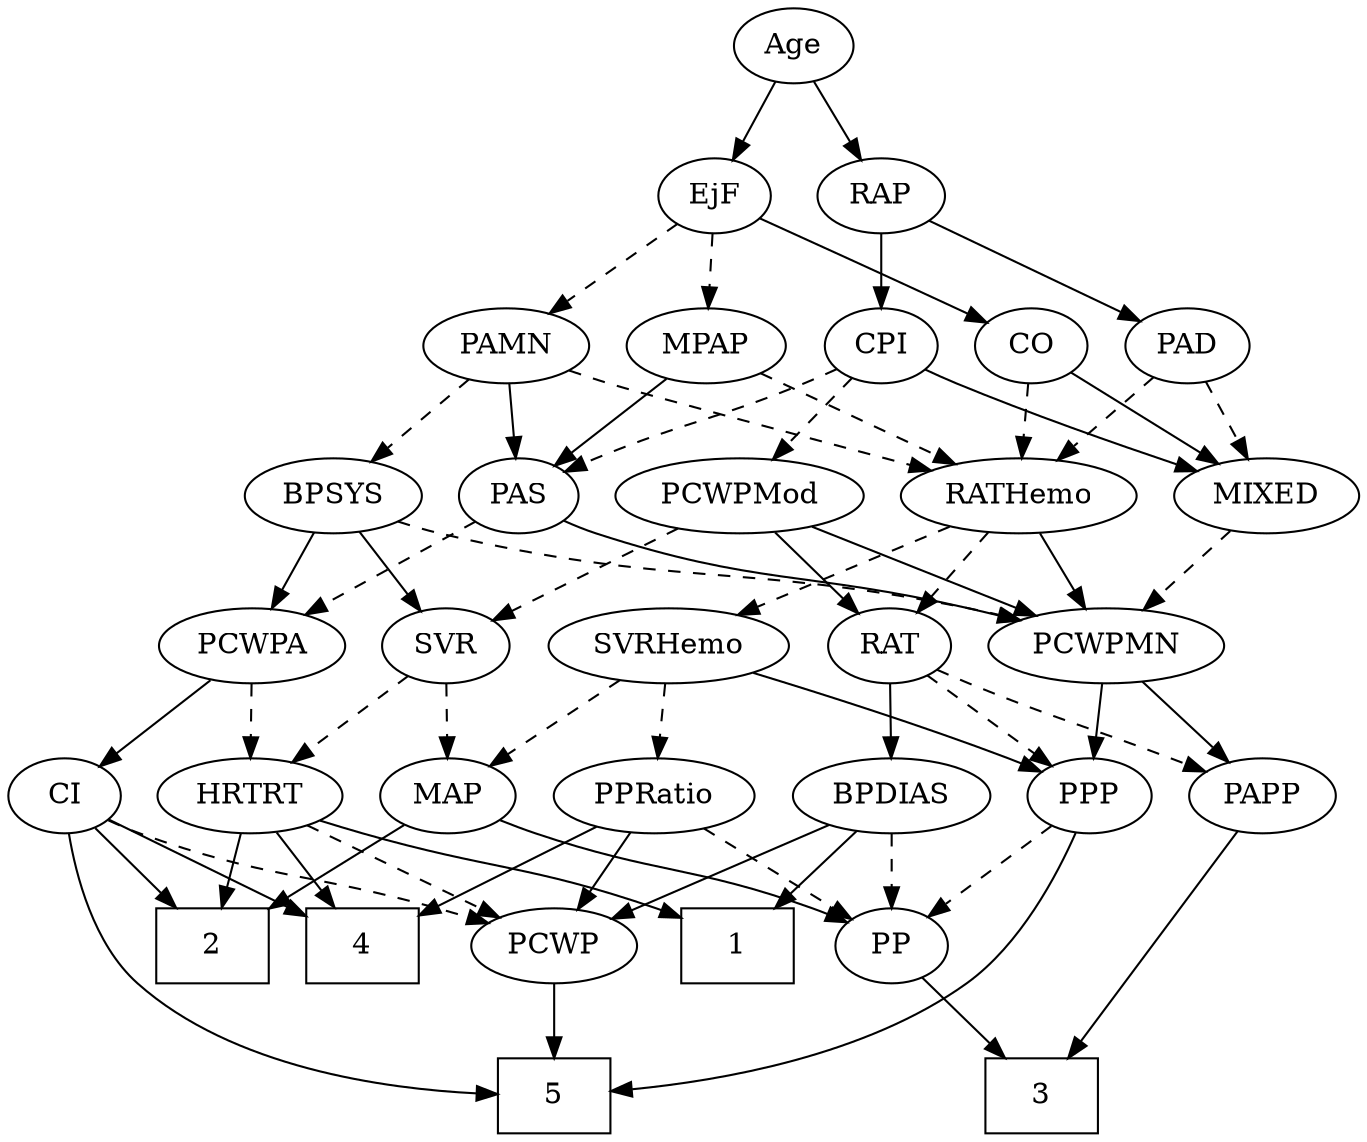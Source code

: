 strict digraph {
	graph [bb="0,0,594.3,540"];
	node [label="\N"];
	1	[height=0.5,
		pos="316,90",
		shape=box,
		width=0.75];
	2	[height=0.5,
		pos="84,90",
		shape=box,
		width=0.75];
	3	[height=0.5,
		pos="456,18",
		shape=box,
		width=0.75];
	4	[height=0.5,
		pos="156,90",
		shape=box,
		width=0.75];
	5	[height=0.5,
		pos="236,18",
		shape=box,
		width=0.75];
	Age	[height=0.5,
		pos="346,522",
		width=0.75];
	EjF	[height=0.5,
		pos="310,450",
		width=0.75];
	Age -> EjF	[pos="e,318.3,467.15 337.65,504.76 333.29,496.28 327.85,485.71 322.96,476.2",
		style=solid];
	RAP	[height=0.5,
		pos="386,450",
		width=0.77632];
	Age -> RAP	[pos="e,376.77,467.15 355.28,504.76 360.17,496.19 366.29,485.49 371.77,475.9",
		style=solid];
	MPAP	[height=0.5,
		pos="306,378",
		width=0.97491];
	EjF -> MPAP	[pos="e,306.98,396.1 309.01,431.7 308.57,423.98 308.04,414.71 307.55,406.11",
		style=dashed];
	CO	[height=0.5,
		pos="458,378",
		width=0.75];
	EjF -> CO	[pos="e,436.45,389.19 331.52,438.82 356.73,426.9 398.68,407.06 427.3,393.52",
		style=solid];
	PAMN	[height=0.5,
		pos="217,378",
		width=1.011];
	EjF -> PAMN	[pos="e,236.34,393.56 292.51,435.83 279.01,425.68 260.09,411.43 244.56,399.74",
		style=dashed];
	PAD	[height=0.5,
		pos="532,378",
		width=0.79437];
	RAP -> PAD	[pos="e,509.99,389.55 407.86,438.52 432.48,426.72 472.7,407.43 500.66,394.03",
		style=solid];
	CPI	[height=0.5,
		pos="386,378",
		width=0.75];
	RAP -> CPI	[pos="e,386,396.1 386,431.7 386,423.98 386,414.71 386,406.11",
		style=solid];
	MIXED	[height=0.5,
		pos="554,306",
		width=1.1193];
	PCWPMN	[height=0.5,
		pos="484,234",
		width=1.3902];
	MIXED -> PCWPMN	[pos="e,500.31,251.31 538.12,289.12 529.12,280.12 517.68,268.68 507.65,258.65",
		style=dashed];
	PAS	[height=0.5,
		pos="230,306",
		width=0.75];
	MPAP -> PAS	[pos="e,245.17,320.97 289.51,361.81 278.69,351.85 264.41,338.7 252.55,327.77",
		style=solid];
	RATHemo	[height=0.5,
		pos="446,306",
		width=1.3721];
	MPAP -> RATHemo	[pos="e,418.05,320.98 330.39,364.81 352.06,353.97 384.07,337.97 408.91,325.54",
		style=dashed];
	BPSYS	[height=0.5,
		pos="147,306",
		width=1.0471];
	SVR	[height=0.5,
		pos="198,234",
		width=0.77632];
	BPSYS -> SVR	[pos="e,186.59,250.67 158.83,288.76 165.29,279.89 173.42,268.74 180.59,258.89",
		style=solid];
	PCWPA	[height=0.5,
		pos="110,234",
		width=1.1555];
	BPSYS -> PCWPA	[pos="e,118.96,251.96 138.23,288.41 133.92,280.25 128.62,270.22 123.78,261.07",
		style=solid];
	BPSYS -> PCWPMN	[pos="e,447.36,246.33 175.06,293.86 181.23,291.69 187.78,289.59 194,288 294.65,262.21 323.54,274.43 425,252 429.1,251.09 433.33,250.06 \
437.56,248.97",
		style=dashed];
	PAD -> MIXED	[pos="e,548.57,324.28 537.33,360.05 539.78,352.26 542.74,342.82 545.49,334.08",
		style=dashed];
	PAD -> RATHemo	[pos="e,465.36,322.76 515.01,363.17 503.17,353.54 487.12,340.47 473.48,329.37",
		style=dashed];
	CO -> MIXED	[pos="e,533.85,321.7 475.61,364.16 489.62,353.94 509.5,339.44 525.74,327.61",
		style=solid];
	CO -> RATHemo	[pos="e,448.96,324.28 455.1,360.05 453.77,352.35 452.18,343.03 450.69,334.36",
		style=dashed];
	PAS -> PCWPA	[pos="e,133.98,248.99 210.18,293.44 191.89,282.77 164.38,266.72 142.82,254.14",
		style=dashed];
	PAS -> PCWPMN	[pos="e,446.64,246.12 250.62,294.32 255.57,292.02 260.9,289.76 266,288 334.5,264.39 354.83,270.04 425,252 428.84,251.01 432.81,249.95 \
436.79,248.87",
		style=solid];
	PAMN -> BPSYS	[pos="e,162.49,322.49 201.46,361.46 192.13,352.13 180.09,340.09 169.7,329.7",
		style=dashed];
	PAMN -> PAS	[pos="e,226.79,324.28 220.15,360.05 221.58,352.35 223.31,343.03 224.92,334.36",
		style=solid];
	PAMN -> RATHemo	[pos="e,408.88,317.92 244.96,366.03 250.57,363.94 256.45,361.84 262,360 317.29,341.69 332.05,340.19 388,324 391.59,322.96 395.3,321.88 \
399.03,320.8",
		style=dashed];
	RAT	[height=0.5,
		pos="389,234",
		width=0.75827];
	RATHemo -> RAT	[pos="e,401.63,250.51 432.49,288.41 425.19,279.44 416.05,268.21 408.03,258.37",
		style=dashed];
	RATHemo -> PCWPMN	[pos="e,474.89,251.79 455.2,288.05 459.63,279.89 465.05,269.91 469.98,260.82",
		style=solid];
	SVRHemo	[height=0.5,
		pos="294,234",
		width=1.3902];
	RATHemo -> SVRHemo	[pos="e,323.48,248.57 416.69,291.5 392.8,280.5 358.85,264.86 332.72,252.83",
		style=dashed];
	CPI -> MIXED	[pos="e,524.43,318.29 407.22,366.72 412.06,364.45 417.19,362.1 422,360 452.91,346.51 488.4,332.33 514.79,322.04",
		style=solid];
	CPI -> PAS	[pos="e,251.26,317.2 364.74,366.8 359.91,364.53 354.79,362.16 350,360 312.96,343.33 303.04,340.67 266,324 264.2,323.19 262.36,322.35 260.51,\
321.5",
		style=dashed];
	PCWPMod	[height=0.5,
		pos="327,306",
		width=1.4443];
	CPI -> PCWPMod	[pos="e,341.01,323.63 373.2,361.81 365.71,352.93 356.08,341.5 347.56,331.39",
		style=dashed];
	BPDIAS	[height=0.5,
		pos="388,162",
		width=1.1735];
	RAT -> BPDIAS	[pos="e,388.24,180.1 388.75,215.7 388.64,207.98 388.51,198.71 388.39,190.11",
		style=solid];
	PPP	[height=0.5,
		pos="475,162",
		width=0.75];
	RAT -> PPP	[pos="e,458.47,176.46 405.58,219.5 418.31,209.14 436.09,194.67 450.46,182.97",
		style=dashed];
	PAPP	[height=0.5,
		pos="552,162",
		width=0.88464];
	RAT -> PAPP	[pos="e,527.09,173.32 410.63,222.59 415.35,220.37 420.33,218.08 425,216 433.93,212.03 483.32,191.49 517.81,177.17",
		style=dashed];
	MAP	[height=0.5,
		pos="200,162",
		width=0.84854];
	SVR -> MAP	[pos="e,199.51,180.1 198.49,215.7 198.71,207.98 198.98,198.71 199.23,190.11",
		style=dashed];
	HRTRT	[height=0.5,
		pos="112,162",
		width=1.1013];
	SVR -> HRTRT	[pos="e,130.62,178.16 181.42,219.5 169.26,209.61 152.5,195.96 138.49,184.56",
		style=dashed];
	PCWPMod -> RAT	[pos="e,375.68,250.04 341.69,288.41 349.83,279.22 360.06,267.67 368.93,257.66",
		style=solid];
	PCWPMod -> SVR	[pos="e,218.75,246.26 300.27,290.5 279.09,279 249.52,262.96 227.62,251.07",
		style=dashed];
	PCWPMod -> PCWPMN	[pos="e,453.7,248.51 357.64,291.34 382.47,280.27 417.62,264.6 444.55,252.59",
		style=solid];
	CI	[height=0.5,
		pos="27,162",
		width=0.75];
	PCWPA -> CI	[pos="e,43.126,176.6 91.58,217.46 79.556,207.32 63.743,193.99 50.774,183.05",
		style=solid];
	PCWPA -> HRTRT	[pos="e,111.51,180.1 110.49,215.7 110.71,207.98 110.98,198.71 111.23,190.11",
		style=dashed];
	PCWPMN -> PPP	[pos="e,477.2,180.1 481.78,215.7 480.78,207.98 479.59,198.71 478.49,190.11",
		style=solid];
	PCWPMN -> PAPP	[pos="e,537.25,178.19 499.77,216.76 508.78,207.5 520.2,195.73 530.07,185.58",
		style=solid];
	SVRHemo -> MAP	[pos="e,218.26,176.6 273.14,217.46 259.39,207.23 241.27,193.74 226.51,182.74",
		style=dashed];
	SVRHemo -> PPP	[pos="e,453.82,173.39 329.21,221.14 358.79,210.93 402.03,195.45 439,180 440.82,179.24 442.68,178.44 444.55,177.62",
		style=solid];
	PPRatio	[height=0.5,
		pos="288,162",
		width=1.1013];
	SVRHemo -> PPRatio	[pos="e,289.47,180.1 292.52,215.7 291.86,207.98 291.06,198.71 290.32,190.11",
		style=dashed];
	BPDIAS -> 1	[pos="e,333.53,108.04 371.66,145.12 362.6,136.31 351.15,125.17 340.99,115.29",
		style=solid];
	PP	[height=0.5,
		pos="388,90",
		width=0.75];
	BPDIAS -> PP	[pos="e,388,108.1 388,143.7 388,135.98 388,126.71 388,118.11",
		style=dashed];
	PCWP	[height=0.5,
		pos="236,90",
		width=0.97491];
	BPDIAS -> PCWP	[pos="e,261.3,102.65 360.47,148.32 335.22,136.69 297.71,119.42 270.47,106.87",
		style=solid];
	MAP -> 2	[pos="e,111.11,107.36 179.26,148.49 162.76,138.53 139.28,124.36 119.76,112.58",
		style=solid];
	MAP -> PP	[pos="e,366.88,101.54 223.35,150.36 228.47,148.16 233.88,145.92 239,144 288.34,125.44 302.95,127.3 352,108 353.83,107.28 355.7,106.51 \
357.58,105.71",
		style=solid];
	PP -> 3	[pos="e,439.29,36.204 402.09,74.496 410.79,65.538 422.18,53.813 432.25,43.45",
		style=solid];
	PPP -> 5	[pos="e,263.15,20.311 469.81,144.28 462.7,124.15 448.01,90.734 424,72 379.73,37.456 314.08,25.426 273.22,21.237",
		style=solid];
	PPP -> PP	[pos="e,404.72,104.46 458.23,147.5 445.35,137.14 427.37,122.67 412.82,110.97",
		style=dashed];
	PPRatio -> 4	[pos="e,183.45,105.56 263.17,147.83 243.22,137.25 214.9,122.24 192.39,110.3",
		style=solid];
	PPRatio -> PP	[pos="e,369.99,103.61 308.72,146.5 324.11,135.72 345.23,120.94 361.79,109.34",
		style=dashed];
	PPRatio -> PCWP	[pos="e,248,107.15 275.94,144.76 269.44,136.02 261.3,125.05 254.06,115.31",
		style=solid];
	PCWP -> 5	[pos="e,236,36.104 236,71.697 236,63.983 236,54.712 236,46.112",
		style=solid];
	CI -> 2	[pos="e,70.054,108.13 39.368,145.81 46.428,137.14 55.458,126.05 63.546,116.12",
		style=solid];
	CI -> 4	[pos="e,128.92,105.69 47.44,149.91 66.883,139.36 96.557,123.26 119.97,110.55",
		style=solid];
	CI -> 5	[pos="e,208.99,18.545 26.197,143.86 26.234,123.96 29.441,91.376 48,72 87.464,30.798 156.26,20.861 198.78,18.889",
		style=solid];
	CI -> PCWP	[pos="e,209.16,101.84 48.065,150.33 52.905,148.08 58.078,145.83 63,144 118.78,123.22 135.51,126.75 192,108 194.54,107.16 197.14,106.26 \
199.75,105.32",
		style=dashed];
	PAPP -> 3	[pos="e,467.53,36.056 541.17,144.99 524.64,120.53 492.95,73.661 473.24,44.495",
		style=solid];
	HRTRT -> 1	[pos="e,288.67,104.42 141.88,150.16 147.86,148.06 154.12,145.92 160,144 210.03,127.65 226.25,127.86 279.11,108.07",
		style=solid];
	HRTRT -> 2	[pos="e,90.91,108.28 105.22,144.05 102.07,136.18 98.247,126.62 94.718,117.79",
		style=solid];
	HRTRT -> 4	[pos="e,145.03,108.45 122.43,144.41 127.54,136.28 133.81,126.31 139.54,117.18",
		style=solid];
	HRTRT -> PCWP	[pos="e,213,103.98 135.91,147.5 155.28,136.57 182.75,121.06 204.02,109.05",
		style=dashed];
}
